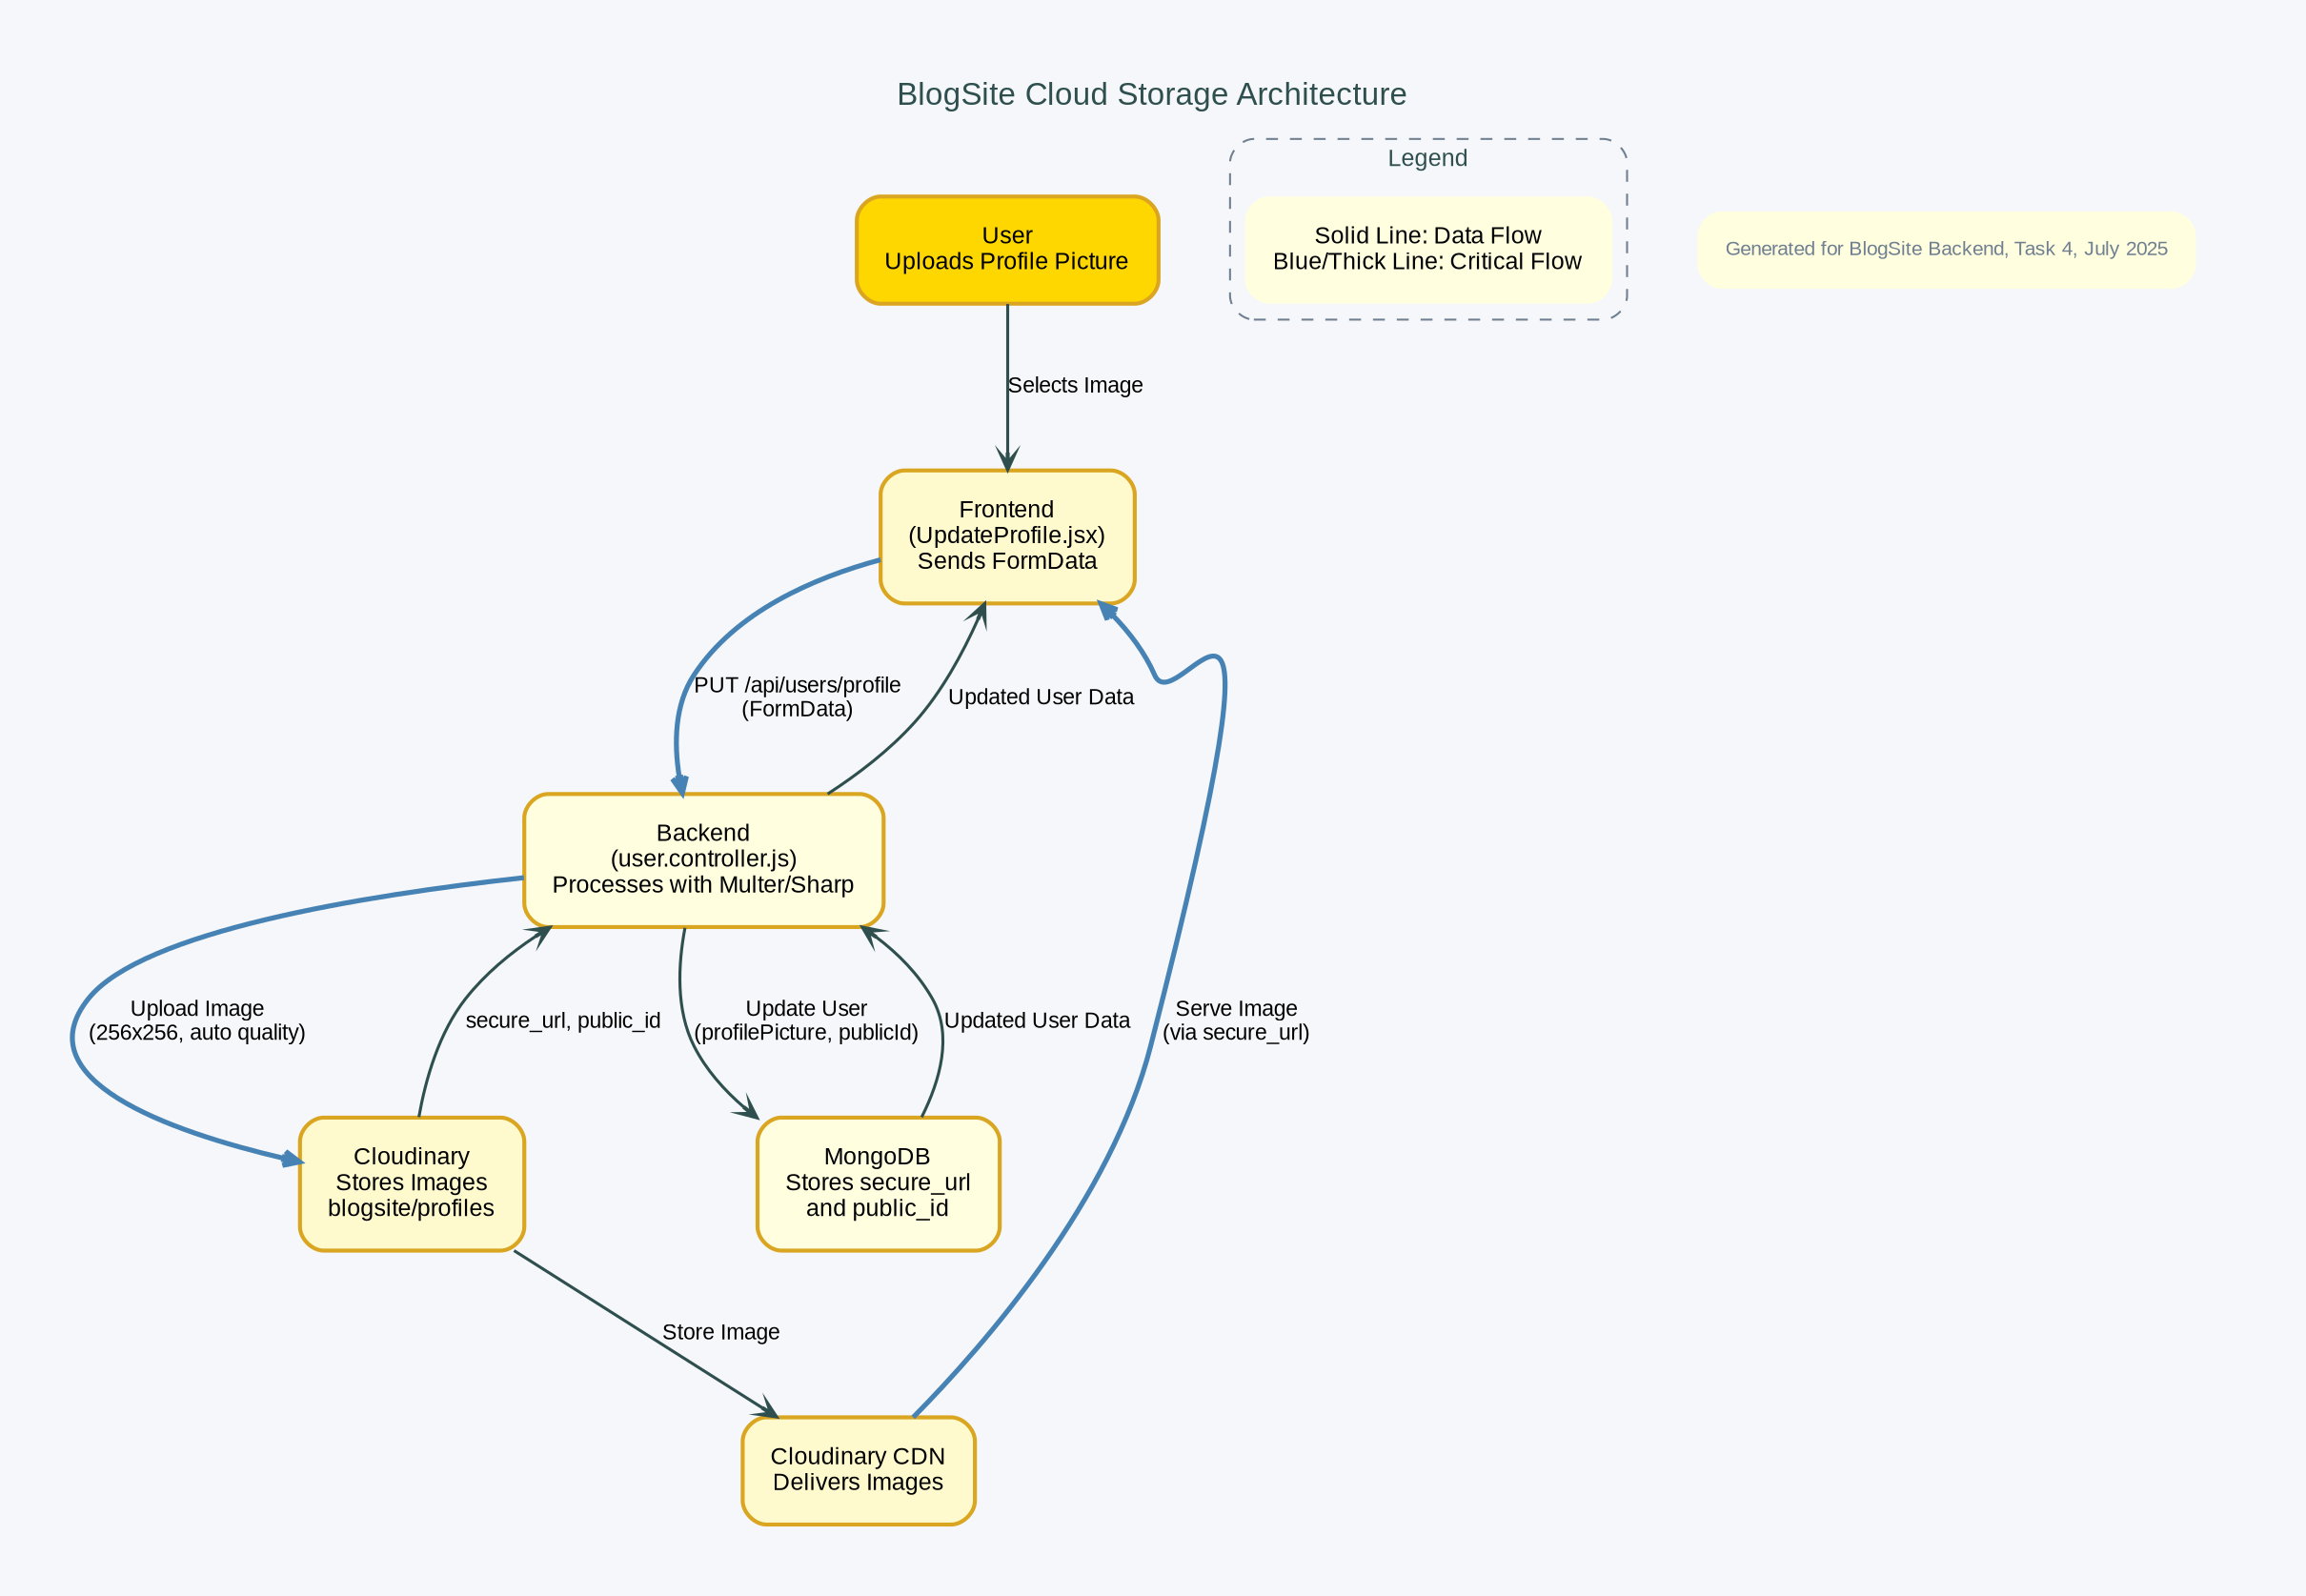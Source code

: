 digraph Cloud_Storage_Architecture {
  rankdir=TB;
  graph [bgcolor="#F5F7FA", splines=spline, pad=0.5, nodesep=0.6, ranksep=1.0];
  node [shape=box, style="filled,rounded", fillcolor="#FFFFE0", color="#DAA520", penwidth=2, fontname="Arial", fontsize=12, margin=0.2];
  edge [color="#2F4F4F", fontname="Arial", fontsize=11, arrowsize=0.8, penwidth=1.5, splines=spline];

  // Title
  labelloc="t";
  label="BlogSite Cloud Storage Architecture";
  fontsize=16;
  fontname="Arial";
  fontcolor="#2F4F4F";

  // Components
  User [label="User\nUploads Profile Picture", shape=actor, fillcolor="#FFD700"];
  Frontend [label="Frontend\n(UpdateProfile.jsx)\nSends FormData", fillcolor="#FFFACD"];
  Backend [label="Backend\n(user.controller.js)\nProcesses with Multer/Sharp", fillcolor="#FFFFE0"];
  Cloudinary [label="Cloudinary\nStores Images\nblogsite/profiles", fillcolor="#FFFACD"];
  MongoDB [label="MongoDB\nStores secure_url\nand public_id", fillcolor="#FFFFE0"];
  CDN [label="Cloudinary CDN\nDelivers Images", fillcolor="#FFFACD"];

  // Relationships
  User -> Frontend [label="Selects Image", style=solid, color="#2F4F4F", arrowhead=vee];
  Frontend -> Backend [label="PUT /api/users/profile\n(FormData)", style=solid, color="#4682B4", penwidth=2.5, arrowhead=vee];
  Backend -> Cloudinary [label="Upload Image\n(256x256, auto quality)", style=solid, color="#4682B4", penwidth=2.5, arrowhead=vee];
  Cloudinary -> Backend [label="secure_url, public_id", style=solid, color="#2F4F4F", arrowhead=vee];
  Backend -> MongoDB [label="Update User\n(profilePicture, publicId)", style=solid, color="#2F4F4F", arrowhead=vee];
  MongoDB -> Backend [label="Updated User Data", style=solid, color="#2F4F4F", arrowhead=vee];
  Backend -> Frontend [label="Updated User Data", style=solid, color="#2F4F4F", arrowhead=vee];
  Cloudinary -> CDN [label="Store Image", style=solid, color="#2F4F4F", arrowhead=vee];
  CDN -> Frontend [label="Serve Image\n(via secure_url)", style=solid, color="#4682B4", penwidth=2.5, arrowhead=vee];

  // Legend
  subgraph cluster_legend {
    label="Legend";
    fontsize=12;
    fontname="Arial";
    style="dashed,rounded";
    color="#708090";
    fillcolor="#F0F8FF";
    Legend [shape=plaintext, label="Solid Line: Data Flow\nBlue/Thick Line: Critical Flow"];
  }

  // Footer Note
  subgraph cluster_footer {
    style=invis;
    Footer [shape=plaintext, label="Generated for BlogSite Backend, Task 4, July 2025", fontsize=10, fontcolor="#708090"];
  }
}
